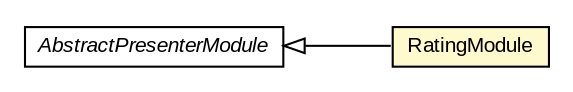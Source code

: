 #!/usr/local/bin/dot
#
# Class diagram 
# Generated by UMLGraph version R5_6-24-gf6e263 (http://www.umlgraph.org/)
#

digraph G {
	edge [fontname="arial",fontsize=10,labelfontname="arial",labelfontsize=10];
	node [fontname="arial",fontsize=10,shape=plaintext];
	nodesep=0.25;
	ranksep=0.5;
	rankdir=LR;
	// com.gwtplatform.mvp.client.gin.AbstractPresenterModule
	c425169 [label=<<table title="com.gwtplatform.mvp.client.gin.AbstractPresenterModule" border="0" cellborder="1" cellspacing="0" cellpadding="2" port="p" href="../../../../mvp/client/gin/AbstractPresenterModule.html">
		<tr><td><table border="0" cellspacing="0" cellpadding="1">
<tr><td align="center" balign="center"><font face="arial italic"> AbstractPresenterModule </font></td></tr>
		</table></td></tr>
		</table>>, URL="../../../../mvp/client/gin/AbstractPresenterModule.html", fontname="arial", fontcolor="black", fontsize=10.0];
	// com.gwtplatform.carstore.client.application.rating.RatingModule
	c425525 [label=<<table title="com.gwtplatform.carstore.client.application.rating.RatingModule" border="0" cellborder="1" cellspacing="0" cellpadding="2" port="p" bgcolor="lemonChiffon" href="./RatingModule.html">
		<tr><td><table border="0" cellspacing="0" cellpadding="1">
<tr><td align="center" balign="center"> RatingModule </td></tr>
		</table></td></tr>
		</table>>, URL="./RatingModule.html", fontname="arial", fontcolor="black", fontsize=10.0];
	//com.gwtplatform.carstore.client.application.rating.RatingModule extends com.gwtplatform.mvp.client.gin.AbstractPresenterModule
	c425169:p -> c425525:p [dir=back,arrowtail=empty];
}

